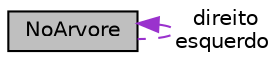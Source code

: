 digraph "NoArvore"
{
 // LATEX_PDF_SIZE
  edge [fontname="Helvetica",fontsize="10",labelfontname="Helvetica",labelfontsize="10"];
  node [fontname="Helvetica",fontsize="10",shape=record];
  Node1 [label="NoArvore",height=0.2,width=0.4,color="black", fillcolor="grey75", style="filled", fontcolor="black",tooltip="Representa um nó da árvore binária."];
  Node1 -> Node1 [dir="back",color="darkorchid3",fontsize="10",style="dashed",label=" direito\nesquerdo" ,fontname="Helvetica"];
}

